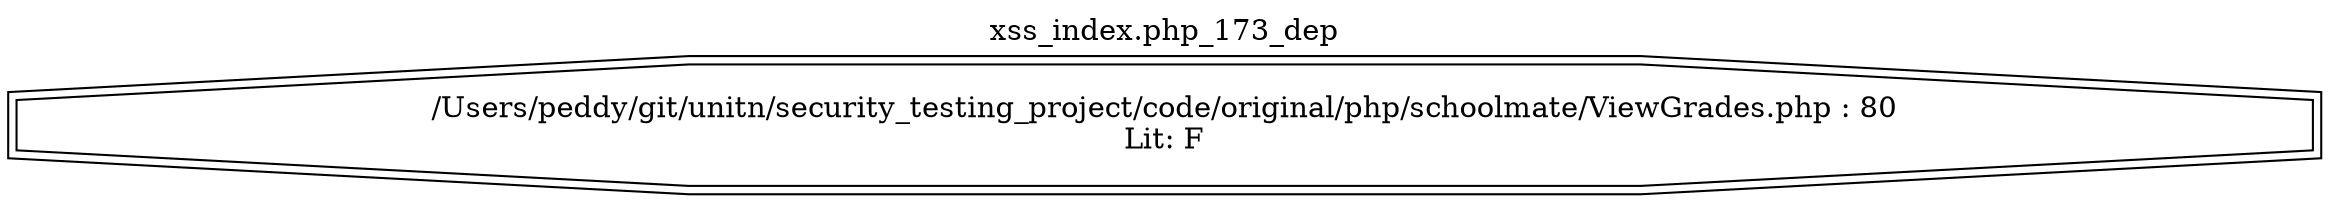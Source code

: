 digraph cfg {
  label="xss_index.php_173_dep";
  labelloc=t;
  n1 [shape=doubleoctagon, label="/Users/peddy/git/unitn/security_testing_project/code/original/php/schoolmate/ViewGrades.php : 80\nLit: F\n"];
}
